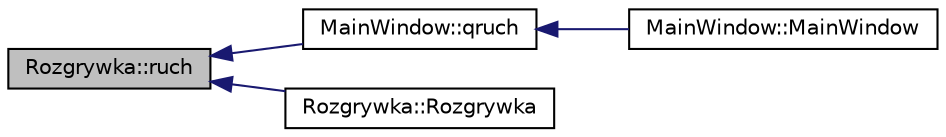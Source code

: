 digraph G
{
  edge [fontname="Helvetica",fontsize="10",labelfontname="Helvetica",labelfontsize="10"];
  node [fontname="Helvetica",fontsize="10",shape=record];
  rankdir="LR";
  Node1 [label="Rozgrywka::ruch",height=0.2,width=0.4,color="black", fillcolor="grey75", style="filled" fontcolor="black"];
  Node1 -> Node2 [dir="back",color="midnightblue",fontsize="10",style="solid"];
  Node2 [label="MainWindow::qruch",height=0.2,width=0.4,color="black", fillcolor="white", style="filled",URL="$class_main_window.html#ad3e1191b4be0b343cdb2e246c9d11249",tooltip="Definicja funkcji reprezentująca wykonywane ruchy przez figury."];
  Node2 -> Node3 [dir="back",color="midnightblue",fontsize="10",style="solid"];
  Node3 [label="MainWindow::MainWindow",height=0.2,width=0.4,color="black", fillcolor="white", style="filled",URL="$class_main_window.html#a8b244be8b7b7db1b08de2a2acb9409db"];
  Node1 -> Node4 [dir="back",color="midnightblue",fontsize="10",style="solid"];
  Node4 [label="Rozgrywka::Rozgrywka",height=0.2,width=0.4,color="black", fillcolor="white", style="filled",URL="$class_rozgrywka.html#abc5452fdb9fdc845fab5df0536287133"];
}

